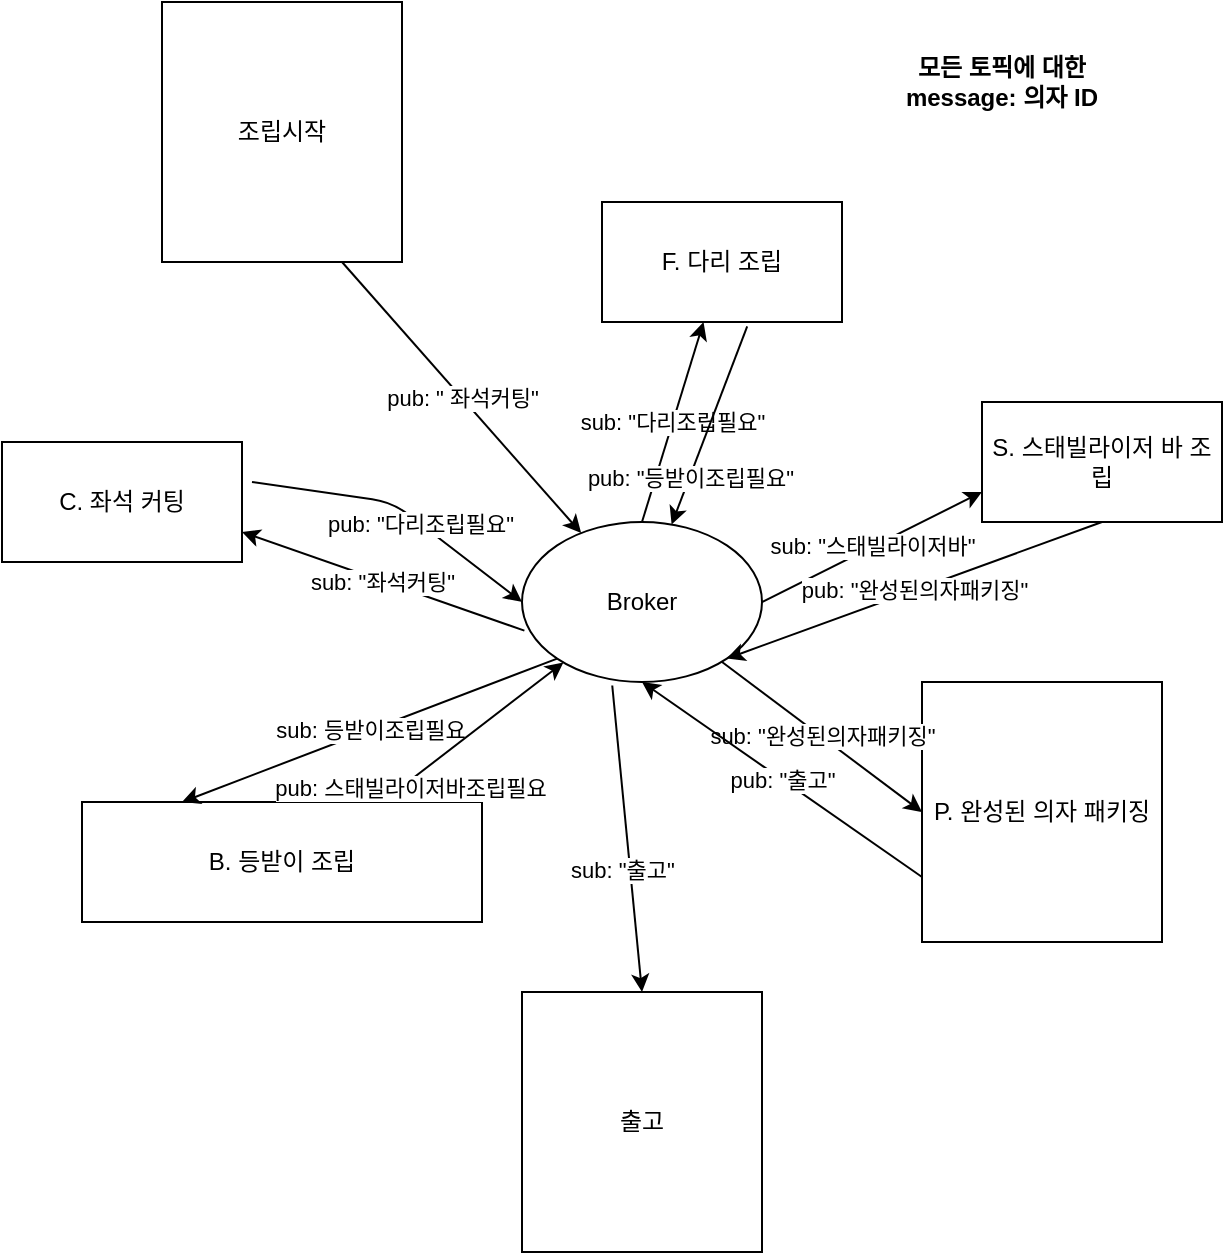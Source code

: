 <mxfile version="14.2.3" type="github" pages="2"><diagram id="yE8NlS5TCY1opR3BT-aj" name="Page-1"><mxGraphModel dx="892" dy="888" grid="1" gridSize="10" guides="1" tooltips="1" connect="1" arrows="1" fold="1" page="1" pageScale="1" pageWidth="827" pageHeight="1169" math="0" shadow="0"><root><mxCell id="0"/><mxCell id="1" parent="0"/><mxCell id="h_JOdx-jY4gYX6mmm7aB-1" value="C. 좌석 커팅" style="rounded=0;whiteSpace=wrap;html=1;" parent="1" vertex="1"><mxGeometry x="130" y="310" width="120" height="60" as="geometry"/></mxCell><mxCell id="h_JOdx-jY4gYX6mmm7aB-2" value="F. 다리 조립" style="rounded=0;whiteSpace=wrap;html=1;" parent="1" vertex="1"><mxGeometry x="430" y="190" width="120" height="60" as="geometry"/></mxCell><mxCell id="h_JOdx-jY4gYX6mmm7aB-3" value="B. 등받이 조립" style="rounded=0;whiteSpace=wrap;html=1;" parent="1" vertex="1"><mxGeometry x="170" y="490" width="200" height="60" as="geometry"/></mxCell><mxCell id="h_JOdx-jY4gYX6mmm7aB-4" value="S. 스태빌라이저 바 조립" style="rounded=0;whiteSpace=wrap;html=1;" parent="1" vertex="1"><mxGeometry x="620" y="290" width="120" height="60" as="geometry"/></mxCell><mxCell id="h_JOdx-jY4gYX6mmm7aB-5" value="P. 완성된 의자 패키징" style="rounded=0;whiteSpace=wrap;html=1;" parent="1" vertex="1"><mxGeometry x="590" y="430" width="120" height="130" as="geometry"/></mxCell><mxCell id="h_JOdx-jY4gYX6mmm7aB-6" value="Broker" style="ellipse;whiteSpace=wrap;html=1;" parent="1" vertex="1"><mxGeometry x="390" y="350" width="120" height="80" as="geometry"/></mxCell><mxCell id="h_JOdx-jY4gYX6mmm7aB-8" value="" style="endArrow=classic;html=1;exitX=1;exitY=0.5;exitDx=0;exitDy=0;entryX=0;entryY=0.5;entryDx=0;entryDy=0;" parent="1" target="h_JOdx-jY4gYX6mmm7aB-6" edge="1"><mxGeometry width="50" height="50" relative="1" as="geometry"><mxPoint x="255" y="330" as="sourcePoint"/><mxPoint x="425.0" y="360" as="targetPoint"/><Array as="points"><mxPoint x="325" y="340"/></Array></mxGeometry></mxCell><mxCell id="h_JOdx-jY4gYX6mmm7aB-9" value="pub: &quot;다리조립필요&quot;" style="edgeLabel;html=1;align=center;verticalAlign=middle;resizable=0;points=[];" parent="h_JOdx-jY4gYX6mmm7aB-8" vertex="1" connectable="0"><mxGeometry x="0.396" y="-2" relative="1" as="geometry"><mxPoint x="-13.56" y="-12.4" as="offset"/></mxGeometry></mxCell><mxCell id="h_JOdx-jY4gYX6mmm7aB-11" value="sub: &quot;다리조립필요&quot;" style="endArrow=classic;html=1;exitX=0.5;exitY=0;exitDx=0;exitDy=0;" parent="1" source="h_JOdx-jY4gYX6mmm7aB-6" target="h_JOdx-jY4gYX6mmm7aB-2" edge="1"><mxGeometry width="50" height="50" relative="1" as="geometry"><mxPoint x="490" y="340" as="sourcePoint"/><mxPoint x="540" y="290" as="targetPoint"/></mxGeometry></mxCell><mxCell id="h_JOdx-jY4gYX6mmm7aB-18" value="" style="endArrow=classic;html=1;exitX=0.605;exitY=1.036;exitDx=0;exitDy=0;exitPerimeter=0;" parent="1" source="h_JOdx-jY4gYX6mmm7aB-2" target="h_JOdx-jY4gYX6mmm7aB-6" edge="1"><mxGeometry width="50" height="50" relative="1" as="geometry"><mxPoint x="410" y="640" as="sourcePoint"/><mxPoint x="460" y="590" as="targetPoint"/></mxGeometry></mxCell><mxCell id="h_JOdx-jY4gYX6mmm7aB-20" value="pub: &quot;등받이조립필요&quot;" style="edgeLabel;html=1;align=center;verticalAlign=middle;resizable=0;points=[];" parent="h_JOdx-jY4gYX6mmm7aB-18" vertex="1" connectable="0"><mxGeometry x="0.523" relative="1" as="geometry"><mxPoint as="offset"/></mxGeometry></mxCell><mxCell id="h_JOdx-jY4gYX6mmm7aB-21" value="sub: 등받이조립필요" style="endArrow=classic;html=1;exitX=0;exitY=1;exitDx=0;exitDy=0;entryX=0.25;entryY=0;entryDx=0;entryDy=0;" parent="1" source="h_JOdx-jY4gYX6mmm7aB-6" target="h_JOdx-jY4gYX6mmm7aB-3" edge="1"><mxGeometry width="50" height="50" relative="1" as="geometry"><mxPoint x="410" y="640" as="sourcePoint"/><mxPoint x="460" y="590" as="targetPoint"/></mxGeometry></mxCell><mxCell id="h_JOdx-jY4gYX6mmm7aB-22" value="pub: 스태빌라이저바조립필요" style="endArrow=classic;html=1;exitX=0.75;exitY=0;exitDx=0;exitDy=0;" parent="1" source="h_JOdx-jY4gYX6mmm7aB-3" target="h_JOdx-jY4gYX6mmm7aB-6" edge="1"><mxGeometry x="-0.732" y="-3" width="50" height="50" relative="1" as="geometry"><mxPoint x="410" y="640" as="sourcePoint"/><mxPoint x="460" y="590" as="targetPoint"/><mxPoint as="offset"/></mxGeometry></mxCell><mxCell id="h_JOdx-jY4gYX6mmm7aB-24" value="sub: &quot;스태빌라이저바&quot;" style="endArrow=classic;html=1;exitX=1;exitY=0.5;exitDx=0;exitDy=0;entryX=0;entryY=0.75;entryDx=0;entryDy=0;" parent="1" source="h_JOdx-jY4gYX6mmm7aB-6" target="h_JOdx-jY4gYX6mmm7aB-4" edge="1"><mxGeometry width="50" height="50" relative="1" as="geometry"><mxPoint x="410" y="640" as="sourcePoint"/><mxPoint x="460" y="590" as="targetPoint"/></mxGeometry></mxCell><mxCell id="h_JOdx-jY4gYX6mmm7aB-27" value="pub: &quot;완성된의자패키징&quot;" style="endArrow=classic;html=1;exitX=0.5;exitY=1;exitDx=0;exitDy=0;entryX=1;entryY=1;entryDx=0;entryDy=0;" parent="1" source="h_JOdx-jY4gYX6mmm7aB-4" target="h_JOdx-jY4gYX6mmm7aB-6" edge="1"><mxGeometry width="50" height="50" relative="1" as="geometry"><mxPoint x="410" y="640" as="sourcePoint"/><mxPoint x="460" y="590" as="targetPoint"/></mxGeometry></mxCell><mxCell id="h_JOdx-jY4gYX6mmm7aB-28" value="sub: &quot;완성된의자패키징&quot;" style="endArrow=classic;html=1;entryX=0;entryY=0.5;entryDx=0;entryDy=0;" parent="1" source="h_JOdx-jY4gYX6mmm7aB-6" target="h_JOdx-jY4gYX6mmm7aB-5" edge="1"><mxGeometry width="50" height="50" relative="1" as="geometry"><mxPoint x="410" y="640" as="sourcePoint"/><mxPoint x="460" y="590" as="targetPoint"/></mxGeometry></mxCell><mxCell id="h_JOdx-jY4gYX6mmm7aB-29" value="pub: &quot;출고&quot;" style="endArrow=classic;html=1;exitX=0;exitY=0.75;exitDx=0;exitDy=0;entryX=0.5;entryY=1;entryDx=0;entryDy=0;" parent="1" source="h_JOdx-jY4gYX6mmm7aB-5" target="h_JOdx-jY4gYX6mmm7aB-6" edge="1"><mxGeometry width="50" height="50" relative="1" as="geometry"><mxPoint x="410" y="640" as="sourcePoint"/><mxPoint x="460" y="590" as="targetPoint"/></mxGeometry></mxCell><mxCell id="h_JOdx-jY4gYX6mmm7aB-30" value="출고" style="rounded=0;whiteSpace=wrap;html=1;" parent="1" vertex="1"><mxGeometry x="390" y="585" width="120" height="130" as="geometry"/></mxCell><mxCell id="h_JOdx-jY4gYX6mmm7aB-31" value="" style="endArrow=classic;html=1;exitX=0.376;exitY=1.022;exitDx=0;exitDy=0;exitPerimeter=0;entryX=0.5;entryY=0;entryDx=0;entryDy=0;" parent="1" source="h_JOdx-jY4gYX6mmm7aB-6" target="h_JOdx-jY4gYX6mmm7aB-30" edge="1"><mxGeometry width="50" height="50" relative="1" as="geometry"><mxPoint x="420" y="650" as="sourcePoint"/><mxPoint x="470" y="600" as="targetPoint"/></mxGeometry></mxCell><mxCell id="h_JOdx-jY4gYX6mmm7aB-32" value="sub: &quot;출고&quot;" style="edgeLabel;html=1;align=center;verticalAlign=middle;resizable=0;points=[];" parent="h_JOdx-jY4gYX6mmm7aB-31" vertex="1" connectable="0"><mxGeometry x="0.193" y="-4" relative="1" as="geometry"><mxPoint as="offset"/></mxGeometry></mxCell><mxCell id="h_JOdx-jY4gYX6mmm7aB-33" value="조립시작" style="rounded=0;whiteSpace=wrap;html=1;" parent="1" vertex="1"><mxGeometry x="210" y="90" width="120" height="130" as="geometry"/></mxCell><mxCell id="h_JOdx-jY4gYX6mmm7aB-34" value="pub: &quot; 좌석커팅&quot;" style="endArrow=classic;html=1;exitX=0.75;exitY=1;exitDx=0;exitDy=0;" parent="1" source="h_JOdx-jY4gYX6mmm7aB-33" target="h_JOdx-jY4gYX6mmm7aB-6" edge="1"><mxGeometry width="50" height="50" relative="1" as="geometry"><mxPoint x="420" y="650" as="sourcePoint"/><mxPoint x="470" y="600" as="targetPoint"/><Array as="points"/></mxGeometry></mxCell><mxCell id="h_JOdx-jY4gYX6mmm7aB-35" value="sub: &quot;좌석커팅&quot;" style="endArrow=classic;html=1;exitX=0.01;exitY=0.679;exitDx=0;exitDy=0;exitPerimeter=0;entryX=1;entryY=0.75;entryDx=0;entryDy=0;" parent="1" source="h_JOdx-jY4gYX6mmm7aB-6" target="h_JOdx-jY4gYX6mmm7aB-1" edge="1"><mxGeometry width="50" height="50" relative="1" as="geometry"><mxPoint x="420" y="650" as="sourcePoint"/><mxPoint x="470" y="600" as="targetPoint"/></mxGeometry></mxCell><mxCell id="h_JOdx-jY4gYX6mmm7aB-36" value="&lt;b&gt;모든 토픽에 대한 message: 의자 ID&lt;/b&gt;" style="text;html=1;strokeColor=none;fillColor=none;align=center;verticalAlign=middle;whiteSpace=wrap;rounded=0;" parent="1" vertex="1"><mxGeometry x="560" y="120" width="140" height="20" as="geometry"/></mxCell></root></mxGraphModel></diagram><diagram id="EzqfK9PmDqnQh23tmv9P" name="Page-2"><mxGraphModel dx="1439" dy="1065" grid="1" gridSize="10" guides="1" tooltips="1" connect="1" arrows="1" fold="1" page="1" pageScale="1" pageWidth="827" pageHeight="1169" math="0" shadow="0"><root><mxCell id="JPPrGlvGwDqLEyLsCSJb-0"/><mxCell id="JPPrGlvGwDqLEyLsCSJb-1" parent="JPPrGlvGwDqLEyLsCSJb-0"/><mxCell id="JPPrGlvGwDqLEyLsCSJb-18" style="edgeStyle=orthogonalEdgeStyle;rounded=0;orthogonalLoop=1;jettySize=auto;html=1;exitX=1;exitY=0.5;exitDx=0;exitDy=0;entryX=0;entryY=0.5;entryDx=0;entryDy=0;" edge="1" parent="JPPrGlvGwDqLEyLsCSJb-1" source="JPPrGlvGwDqLEyLsCSJb-2" target="JPPrGlvGwDqLEyLsCSJb-6"><mxGeometry relative="1" as="geometry"><Array as="points"><mxPoint x="180" y="435"/><mxPoint x="180" y="380"/></Array></mxGeometry></mxCell><mxCell id="JPPrGlvGwDqLEyLsCSJb-2" value="고객 App" style="rounded=0;whiteSpace=wrap;html=1;" vertex="1" parent="JPPrGlvGwDqLEyLsCSJb-1"><mxGeometry x="50" y="405" width="120" height="60" as="geometry"/></mxCell><mxCell id="JPPrGlvGwDqLEyLsCSJb-24" style="edgeStyle=orthogonalEdgeStyle;rounded=0;orthogonalLoop=1;jettySize=auto;html=1;exitX=1;exitY=0.5;exitDx=0;exitDy=0;entryX=0;entryY=0.75;entryDx=0;entryDy=0;" edge="1" parent="JPPrGlvGwDqLEyLsCSJb-1" source="JPPrGlvGwDqLEyLsCSJb-3" target="JPPrGlvGwDqLEyLsCSJb-6"><mxGeometry relative="1" as="geometry"/></mxCell><mxCell id="JPPrGlvGwDqLEyLsCSJb-3" value="기사 App" style="rounded=0;whiteSpace=wrap;html=1;" vertex="1" parent="JPPrGlvGwDqLEyLsCSJb-1"><mxGeometry x="50" y="525" width="120" height="60" as="geometry"/></mxCell><mxCell id="JPPrGlvGwDqLEyLsCSJb-4" value="고객 App" style="rounded=0;whiteSpace=wrap;html=1;" vertex="1" parent="JPPrGlvGwDqLEyLsCSJb-1"><mxGeometry x="40" y="395" width="120" height="60" as="geometry"/></mxCell><mxCell id="JPPrGlvGwDqLEyLsCSJb-5" value="기사 App" style="rounded=0;whiteSpace=wrap;html=1;" vertex="1" parent="JPPrGlvGwDqLEyLsCSJb-1"><mxGeometry x="40" y="515" width="120" height="60" as="geometry"/></mxCell><mxCell id="JPPrGlvGwDqLEyLsCSJb-19" value="별점 등등" style="edgeStyle=orthogonalEdgeStyle;rounded=0;orthogonalLoop=1;jettySize=auto;html=1;exitX=0.5;exitY=0;exitDx=0;exitDy=0;entryX=0;entryY=0.5;entryDx=0;entryDy=0;" edge="1" parent="JPPrGlvGwDqLEyLsCSJb-1" source="JPPrGlvGwDqLEyLsCSJb-6" target="JPPrGlvGwDqLEyLsCSJb-7"><mxGeometry relative="1" as="geometry"/></mxCell><mxCell id="JPPrGlvGwDqLEyLsCSJb-20" value="위치 기록" style="edgeStyle=orthogonalEdgeStyle;rounded=0;orthogonalLoop=1;jettySize=auto;html=1;exitX=1;exitY=0.5;exitDx=0;exitDy=0;entryX=0;entryY=0.5;entryDx=0;entryDy=0;" edge="1" parent="JPPrGlvGwDqLEyLsCSJb-1" source="JPPrGlvGwDqLEyLsCSJb-6" target="JPPrGlvGwDqLEyLsCSJb-8"><mxGeometry relative="1" as="geometry"/></mxCell><mxCell id="JPPrGlvGwDqLEyLsCSJb-21" style="edgeStyle=orthogonalEdgeStyle;rounded=0;orthogonalLoop=1;jettySize=auto;html=1;exitX=1;exitY=0.75;exitDx=0;exitDy=0;entryX=0;entryY=0.5;entryDx=0;entryDy=0;" edge="1" parent="JPPrGlvGwDqLEyLsCSJb-1" source="JPPrGlvGwDqLEyLsCSJb-6" target="JPPrGlvGwDqLEyLsCSJb-11"><mxGeometry relative="1" as="geometry"/></mxCell><mxCell id="JPPrGlvGwDqLEyLsCSJb-43" value="배차 관련 API" style="edgeLabel;html=1;align=center;verticalAlign=middle;resizable=0;points=[];" vertex="1" connectable="0" parent="JPPrGlvGwDqLEyLsCSJb-21"><mxGeometry x="0.188" y="4" relative="1" as="geometry"><mxPoint as="offset"/></mxGeometry></mxCell><mxCell id="JPPrGlvGwDqLEyLsCSJb-22" style="edgeStyle=orthogonalEdgeStyle;rounded=0;orthogonalLoop=1;jettySize=auto;html=1;exitX=0.5;exitY=1;exitDx=0;exitDy=0;entryX=0;entryY=0.5;entryDx=0;entryDy=0;" edge="1" parent="JPPrGlvGwDqLEyLsCSJb-1" source="JPPrGlvGwDqLEyLsCSJb-6" target="JPPrGlvGwDqLEyLsCSJb-12"><mxGeometry relative="1" as="geometry"/></mxCell><mxCell id="JPPrGlvGwDqLEyLsCSJb-6" value="API Gateway" style="rounded=0;whiteSpace=wrap;html=1;" vertex="1" parent="JPPrGlvGwDqLEyLsCSJb-1"><mxGeometry x="221" y="350" width="120" height="60" as="geometry"/></mxCell><mxCell id="JPPrGlvGwDqLEyLsCSJb-26" style="edgeStyle=orthogonalEdgeStyle;rounded=0;orthogonalLoop=1;jettySize=auto;html=1;exitX=1;exitY=0.5;exitDx=0;exitDy=0;entryX=0;entryY=0.5;entryDx=0;entryDy=0;entryPerimeter=0;" edge="1" parent="JPPrGlvGwDqLEyLsCSJb-1" source="JPPrGlvGwDqLEyLsCSJb-7" target="JPPrGlvGwDqLEyLsCSJb-14"><mxGeometry relative="1" as="geometry"/></mxCell><mxCell id="JPPrGlvGwDqLEyLsCSJb-7" value="고객정보관리 Microservice" style="rounded=0;whiteSpace=wrap;html=1;" vertex="1" parent="JPPrGlvGwDqLEyLsCSJb-1"><mxGeometry x="431" y="250" width="120" height="60" as="geometry"/></mxCell><mxCell id="JPPrGlvGwDqLEyLsCSJb-28" style="edgeStyle=orthogonalEdgeStyle;rounded=0;orthogonalLoop=1;jettySize=auto;html=1;exitX=1;exitY=0.5;exitDx=0;exitDy=0;entryX=0;entryY=0.5;entryDx=0;entryDy=0;entryPerimeter=0;" edge="1" parent="JPPrGlvGwDqLEyLsCSJb-1" source="JPPrGlvGwDqLEyLsCSJb-8" target="JPPrGlvGwDqLEyLsCSJb-10"><mxGeometry relative="1" as="geometry"/></mxCell><mxCell id="JPPrGlvGwDqLEyLsCSJb-35" style="edgeStyle=orthogonalEdgeStyle;rounded=0;orthogonalLoop=1;jettySize=auto;html=1;exitX=0.5;exitY=0;exitDx=0;exitDy=0;entryX=1;entryY=0.737;entryDx=0;entryDy=0;entryPerimeter=0;" edge="1" parent="JPPrGlvGwDqLEyLsCSJb-1" source="JPPrGlvGwDqLEyLsCSJb-8" target="JPPrGlvGwDqLEyLsCSJb-16"><mxGeometry relative="1" as="geometry"/></mxCell><mxCell id="JPPrGlvGwDqLEyLsCSJb-36" value="위치 계산 + 고객과 일정 반경 이내 기사들에게 publish" style="edgeLabel;html=1;align=center;verticalAlign=middle;resizable=0;points=[];" vertex="1" connectable="0" parent="JPPrGlvGwDqLEyLsCSJb-35"><mxGeometry x="0.532" relative="1" as="geometry"><mxPoint as="offset"/></mxGeometry></mxCell><mxCell id="JPPrGlvGwDqLEyLsCSJb-8" value="Location Tracker Microservice" style="rounded=0;whiteSpace=wrap;html=1;" vertex="1" parent="JPPrGlvGwDqLEyLsCSJb-1"><mxGeometry x="431" y="348" width="120" height="60" as="geometry"/></mxCell><mxCell id="JPPrGlvGwDqLEyLsCSJb-10" value="Tracker DB&lt;br&gt;(위치정보)" style="shape=cylinder3;whiteSpace=wrap;html=1;boundedLbl=1;backgroundOutline=1;size=15;" vertex="1" parent="JPPrGlvGwDqLEyLsCSJb-1"><mxGeometry x="680" y="340" width="130" height="80" as="geometry"/></mxCell><mxCell id="JPPrGlvGwDqLEyLsCSJb-29" style="edgeStyle=orthogonalEdgeStyle;rounded=0;orthogonalLoop=1;jettySize=auto;html=1;exitX=1;exitY=0.5;exitDx=0;exitDy=0;entryX=0;entryY=0.5;entryDx=0;entryDy=0;entryPerimeter=0;" edge="1" parent="JPPrGlvGwDqLEyLsCSJb-1" source="JPPrGlvGwDqLEyLsCSJb-11" target="JPPrGlvGwDqLEyLsCSJb-15"><mxGeometry relative="1" as="geometry"/></mxCell><mxCell id="JPPrGlvGwDqLEyLsCSJb-31" style="edgeStyle=orthogonalEdgeStyle;rounded=0;orthogonalLoop=1;jettySize=auto;html=1;exitX=1;exitY=0.25;exitDx=0;exitDy=0;entryX=0;entryY=0;entryDx=0;entryDy=52.5;entryPerimeter=0;" edge="1" parent="JPPrGlvGwDqLEyLsCSJb-1" source="JPPrGlvGwDqLEyLsCSJb-11" target="JPPrGlvGwDqLEyLsCSJb-10"><mxGeometry relative="1" as="geometry"/></mxCell><mxCell id="JPPrGlvGwDqLEyLsCSJb-11" value="배차 요청 Microservice" style="rounded=0;whiteSpace=wrap;html=1;" vertex="1" parent="JPPrGlvGwDqLEyLsCSJb-1"><mxGeometry x="431" y="440" width="120" height="60" as="geometry"/></mxCell><mxCell id="JPPrGlvGwDqLEyLsCSJb-32" style="edgeStyle=orthogonalEdgeStyle;rounded=0;orthogonalLoop=1;jettySize=auto;html=1;exitX=1;exitY=0.5;exitDx=0;exitDy=0;entryX=0;entryY=0;entryDx=0;entryDy=52.5;entryPerimeter=0;" edge="1" parent="JPPrGlvGwDqLEyLsCSJb-1" source="JPPrGlvGwDqLEyLsCSJb-12" target="JPPrGlvGwDqLEyLsCSJb-15"><mxGeometry relative="1" as="geometry"/></mxCell><mxCell id="JPPrGlvGwDqLEyLsCSJb-12" value="결제 &lt;br&gt;Microservice" style="rounded=0;whiteSpace=wrap;html=1;" vertex="1" parent="JPPrGlvGwDqLEyLsCSJb-1"><mxGeometry x="431" y="525" width="120" height="60" as="geometry"/></mxCell><mxCell id="JPPrGlvGwDqLEyLsCSJb-39" style="edgeStyle=orthogonalEdgeStyle;rounded=0;orthogonalLoop=1;jettySize=auto;html=1;exitX=0;exitY=0.5;exitDx=0;exitDy=0;entryX=0.5;entryY=1;entryDx=0;entryDy=0;" edge="1" parent="JPPrGlvGwDqLEyLsCSJb-1" source="JPPrGlvGwDqLEyLsCSJb-13" target="JPPrGlvGwDqLEyLsCSJb-3"><mxGeometry relative="1" as="geometry"/></mxCell><mxCell id="JPPrGlvGwDqLEyLsCSJb-13" value="Stream Gateway" style="rounded=0;whiteSpace=wrap;html=1;" vertex="1" parent="JPPrGlvGwDqLEyLsCSJb-1"><mxGeometry x="221" y="600" width="120" height="60" as="geometry"/></mxCell><mxCell id="JPPrGlvGwDqLEyLsCSJb-14" value="User Info&lt;br&gt;(회원정보)" style="shape=cylinder3;whiteSpace=wrap;html=1;boundedLbl=1;backgroundOutline=1;size=15;" vertex="1" parent="JPPrGlvGwDqLEyLsCSJb-1"><mxGeometry x="680" y="240" width="130" height="80" as="geometry"/></mxCell><mxCell id="JPPrGlvGwDqLEyLsCSJb-15" value="User Info&lt;br&gt;(배차 요청 정보)" style="shape=cylinder3;whiteSpace=wrap;html=1;boundedLbl=1;backgroundOutline=1;size=15;" vertex="1" parent="JPPrGlvGwDqLEyLsCSJb-1"><mxGeometry x="680" y="430" width="130" height="80" as="geometry"/></mxCell><mxCell id="JPPrGlvGwDqLEyLsCSJb-38" value="배차 요청 noti" style="edgeStyle=orthogonalEdgeStyle;rounded=0;orthogonalLoop=1;jettySize=auto;html=1;exitX=0;exitY=0;exitDx=0;exitDy=37.5;exitPerimeter=0;entryX=1;entryY=0.5;entryDx=0;entryDy=0;" edge="1" parent="JPPrGlvGwDqLEyLsCSJb-1" source="JPPrGlvGwDqLEyLsCSJb-16" target="JPPrGlvGwDqLEyLsCSJb-13"><mxGeometry relative="1" as="geometry"/></mxCell><mxCell id="JPPrGlvGwDqLEyLsCSJb-41" style="edgeStyle=orthogonalEdgeStyle;rounded=0;orthogonalLoop=1;jettySize=auto;html=1;exitX=0;exitY=0;exitDx=0;exitDy=75;exitPerimeter=0;entryX=0.5;entryY=1;entryDx=0;entryDy=0;" edge="1" parent="JPPrGlvGwDqLEyLsCSJb-1" source="JPPrGlvGwDqLEyLsCSJb-16" target="JPPrGlvGwDqLEyLsCSJb-13"><mxGeometry relative="1" as="geometry"/></mxCell><mxCell id="JPPrGlvGwDqLEyLsCSJb-42" value="배차 끝 noti" style="edgeLabel;html=1;align=center;verticalAlign=middle;resizable=0;points=[];" vertex="1" connectable="0" parent="JPPrGlvGwDqLEyLsCSJb-41"><mxGeometry x="0.231" y="4" relative="1" as="geometry"><mxPoint as="offset"/></mxGeometry></mxCell><mxCell id="JPPrGlvGwDqLEyLsCSJb-16" value="Message Broker" style="shape=cube;whiteSpace=wrap;html=1;boundedLbl=1;backgroundOutline=1;darkOpacity=0.05;darkOpacity2=0.1;" vertex="1" parent="JPPrGlvGwDqLEyLsCSJb-1"><mxGeometry x="460" y="640" width="350" height="95" as="geometry"/></mxCell></root></mxGraphModel></diagram></mxfile>